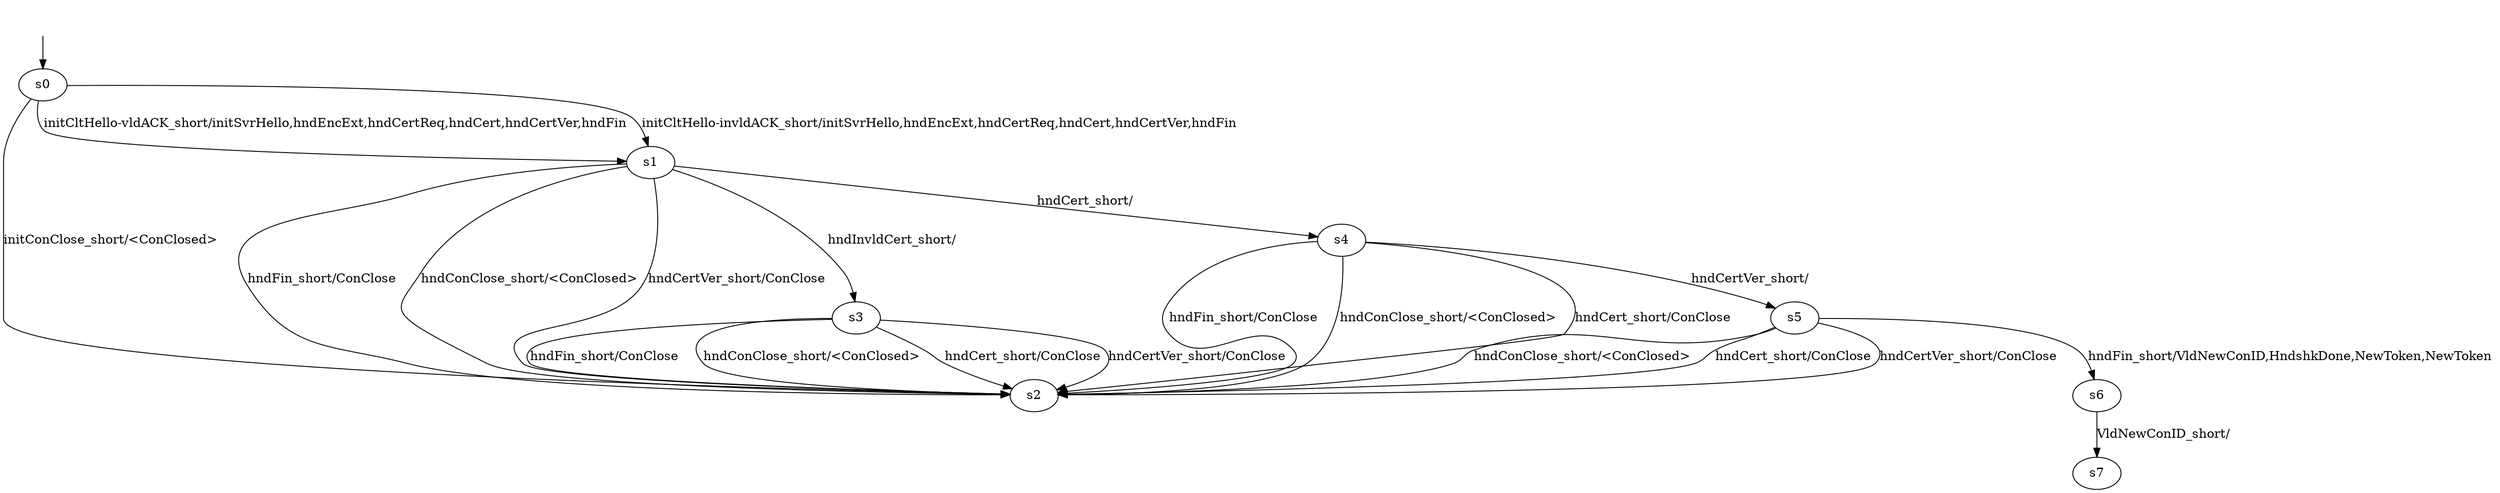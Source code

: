 digraph "ngtcp2Models/ngtcp2-BWCA-s-0/learnedModel" {
s0 [label=s0];
s1 [label=s1];
s2 [label=s2];
s3 [label=s3];
s4 [label=s4];
s5 [label=s5];
s6 [label=s6];
s7 [label=s7];
s0 -> s2  [label="initConClose_short/<ConClosed> "];
s0 -> s1  [label="initCltHello-vldACK_short/initSvrHello,hndEncExt,hndCertReq,hndCert,hndCertVer,hndFin "];
s0 -> s1  [label="initCltHello-invldACK_short/initSvrHello,hndEncExt,hndCertReq,hndCert,hndCertVer,hndFin "];
s1 -> s2  [label="hndFin_short/ConClose "];
s1 -> s2  [label="hndConClose_short/<ConClosed> "];
s1 -> s4  [label="hndCert_short/ "];
s1 -> s2  [label="hndCertVer_short/ConClose "];
s1 -> s3  [label="hndInvldCert_short/ "];
s3 -> s2  [label="hndFin_short/ConClose "];
s3 -> s2  [label="hndConClose_short/<ConClosed> "];
s3 -> s2  [label="hndCert_short/ConClose "];
s3 -> s2  [label="hndCertVer_short/ConClose "];
s4 -> s2  [label="hndFin_short/ConClose "];
s4 -> s2  [label="hndConClose_short/<ConClosed> "];
s4 -> s2  [label="hndCert_short/ConClose "];
s4 -> s5  [label="hndCertVer_short/ "];
s5 -> s6  [label="hndFin_short/VldNewConID,HndshkDone,NewToken,NewToken "];
s5 -> s2  [label="hndConClose_short/<ConClosed> "];
s5 -> s2  [label="hndCert_short/ConClose "];
s5 -> s2  [label="hndCertVer_short/ConClose "];
s6 -> s7  [label="VldNewConID_short/ "];
__start0 [label="", shape=none];
__start0 -> s0  [label=""];
}
